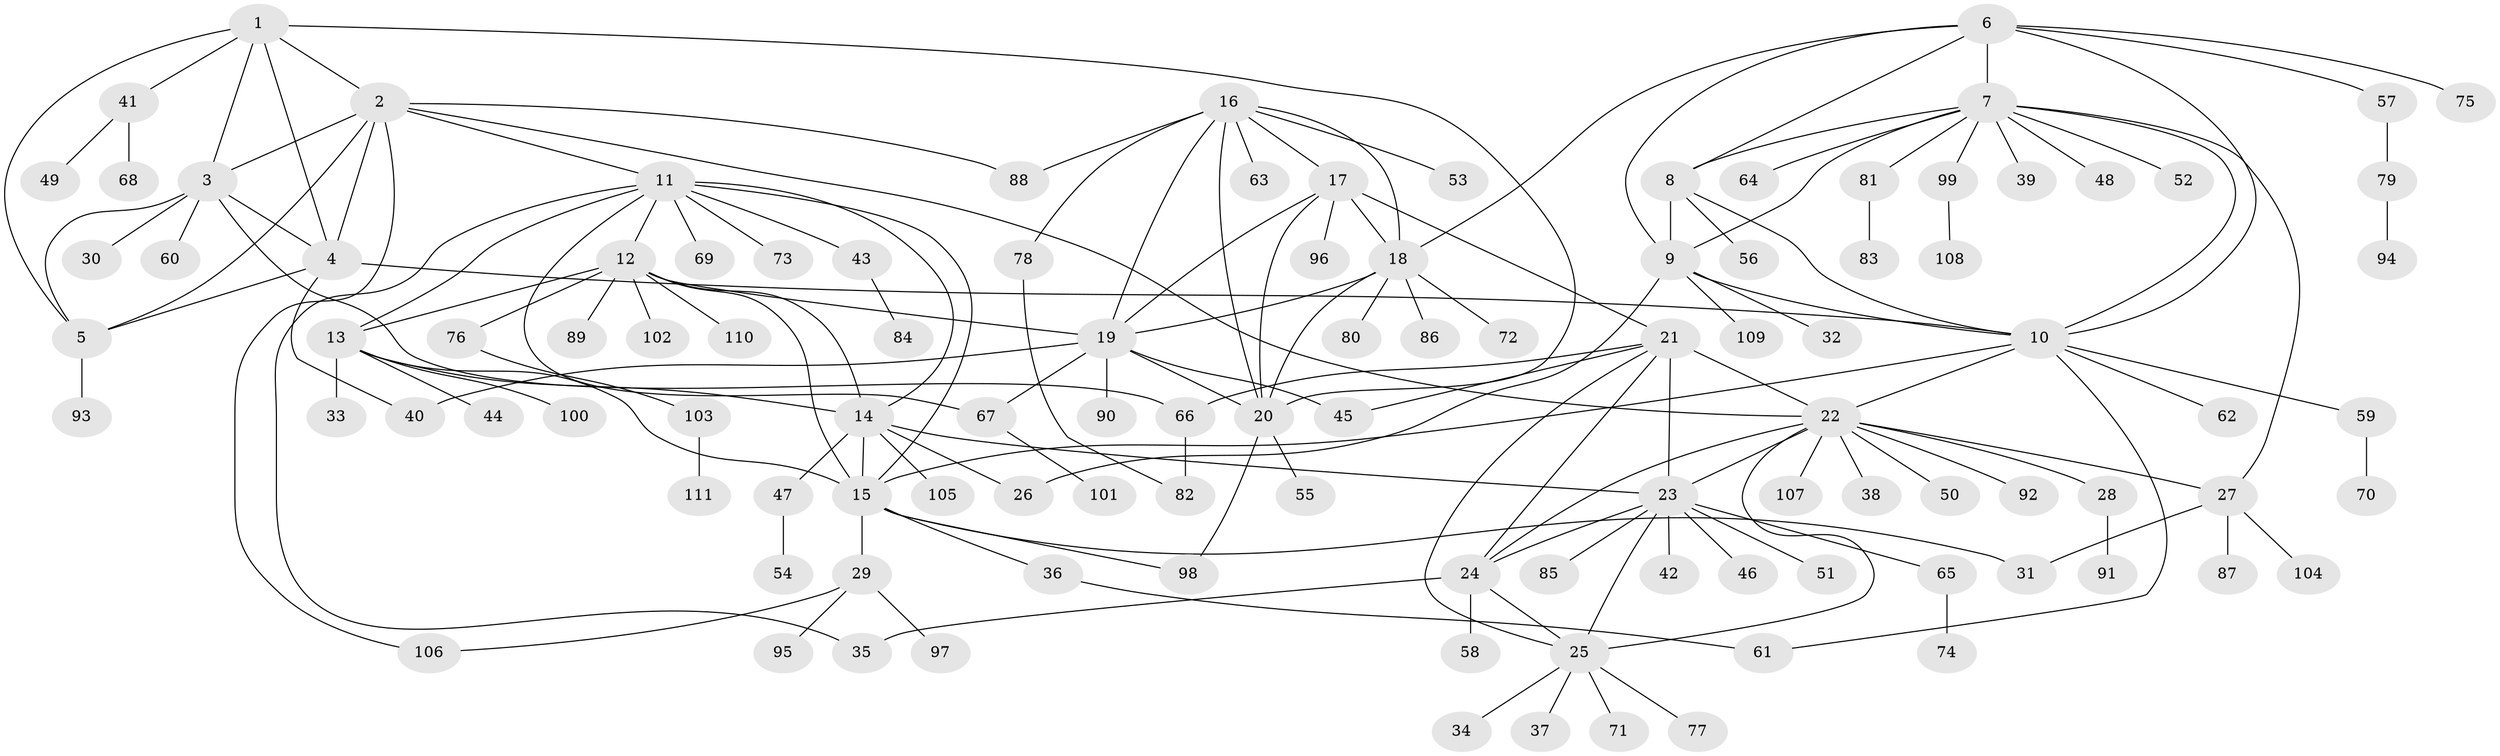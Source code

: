 // Generated by graph-tools (version 1.1) at 2025/37/03/09/25 02:37:23]
// undirected, 111 vertices, 159 edges
graph export_dot {
graph [start="1"]
  node [color=gray90,style=filled];
  1;
  2;
  3;
  4;
  5;
  6;
  7;
  8;
  9;
  10;
  11;
  12;
  13;
  14;
  15;
  16;
  17;
  18;
  19;
  20;
  21;
  22;
  23;
  24;
  25;
  26;
  27;
  28;
  29;
  30;
  31;
  32;
  33;
  34;
  35;
  36;
  37;
  38;
  39;
  40;
  41;
  42;
  43;
  44;
  45;
  46;
  47;
  48;
  49;
  50;
  51;
  52;
  53;
  54;
  55;
  56;
  57;
  58;
  59;
  60;
  61;
  62;
  63;
  64;
  65;
  66;
  67;
  68;
  69;
  70;
  71;
  72;
  73;
  74;
  75;
  76;
  77;
  78;
  79;
  80;
  81;
  82;
  83;
  84;
  85;
  86;
  87;
  88;
  89;
  90;
  91;
  92;
  93;
  94;
  95;
  96;
  97;
  98;
  99;
  100;
  101;
  102;
  103;
  104;
  105;
  106;
  107;
  108;
  109;
  110;
  111;
  1 -- 2;
  1 -- 3;
  1 -- 4;
  1 -- 5;
  1 -- 20;
  1 -- 41;
  2 -- 3;
  2 -- 4;
  2 -- 5;
  2 -- 11;
  2 -- 22;
  2 -- 88;
  2 -- 106;
  3 -- 4;
  3 -- 5;
  3 -- 30;
  3 -- 60;
  3 -- 66;
  4 -- 5;
  4 -- 10;
  4 -- 40;
  5 -- 93;
  6 -- 7;
  6 -- 8;
  6 -- 9;
  6 -- 10;
  6 -- 18;
  6 -- 57;
  6 -- 75;
  7 -- 8;
  7 -- 9;
  7 -- 10;
  7 -- 27;
  7 -- 39;
  7 -- 48;
  7 -- 52;
  7 -- 64;
  7 -- 81;
  7 -- 99;
  8 -- 9;
  8 -- 10;
  8 -- 56;
  9 -- 10;
  9 -- 26;
  9 -- 32;
  9 -- 109;
  10 -- 15;
  10 -- 22;
  10 -- 59;
  10 -- 61;
  10 -- 62;
  11 -- 12;
  11 -- 13;
  11 -- 14;
  11 -- 15;
  11 -- 35;
  11 -- 43;
  11 -- 67;
  11 -- 69;
  11 -- 73;
  12 -- 13;
  12 -- 14;
  12 -- 15;
  12 -- 19;
  12 -- 76;
  12 -- 89;
  12 -- 102;
  12 -- 110;
  13 -- 14;
  13 -- 15;
  13 -- 33;
  13 -- 44;
  13 -- 100;
  14 -- 15;
  14 -- 23;
  14 -- 26;
  14 -- 47;
  14 -- 105;
  15 -- 29;
  15 -- 31;
  15 -- 36;
  15 -- 98;
  16 -- 17;
  16 -- 18;
  16 -- 19;
  16 -- 20;
  16 -- 53;
  16 -- 63;
  16 -- 78;
  16 -- 88;
  17 -- 18;
  17 -- 19;
  17 -- 20;
  17 -- 21;
  17 -- 96;
  18 -- 19;
  18 -- 20;
  18 -- 72;
  18 -- 80;
  18 -- 86;
  19 -- 20;
  19 -- 40;
  19 -- 45;
  19 -- 67;
  19 -- 90;
  20 -- 55;
  20 -- 98;
  21 -- 22;
  21 -- 23;
  21 -- 24;
  21 -- 25;
  21 -- 45;
  21 -- 66;
  22 -- 23;
  22 -- 24;
  22 -- 25;
  22 -- 27;
  22 -- 28;
  22 -- 38;
  22 -- 50;
  22 -- 92;
  22 -- 107;
  23 -- 24;
  23 -- 25;
  23 -- 42;
  23 -- 46;
  23 -- 51;
  23 -- 65;
  23 -- 85;
  24 -- 25;
  24 -- 35;
  24 -- 58;
  25 -- 34;
  25 -- 37;
  25 -- 71;
  25 -- 77;
  27 -- 31;
  27 -- 87;
  27 -- 104;
  28 -- 91;
  29 -- 95;
  29 -- 97;
  29 -- 106;
  36 -- 61;
  41 -- 49;
  41 -- 68;
  43 -- 84;
  47 -- 54;
  57 -- 79;
  59 -- 70;
  65 -- 74;
  66 -- 82;
  67 -- 101;
  76 -- 103;
  78 -- 82;
  79 -- 94;
  81 -- 83;
  99 -- 108;
  103 -- 111;
}
